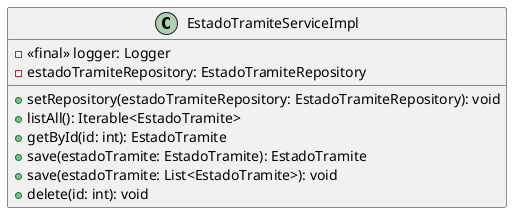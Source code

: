 @startuml EstadoTramiteServiceImpl

class EstadoTramiteServiceImpl{
 - <<final>> logger: Logger
 - estadoTramiteRepository: EstadoTramiteRepository
 + setRepository(estadoTramiteRepository: EstadoTramiteRepository): void
 + listAll(): Iterable<EstadoTramite>
 + getById(id: int): EstadoTramite
 + save(estadoTramite: EstadoTramite): EstadoTramite
 + save(estadoTramite: List<EstadoTramite>): void
 + delete(id: int): void
}

@enduml